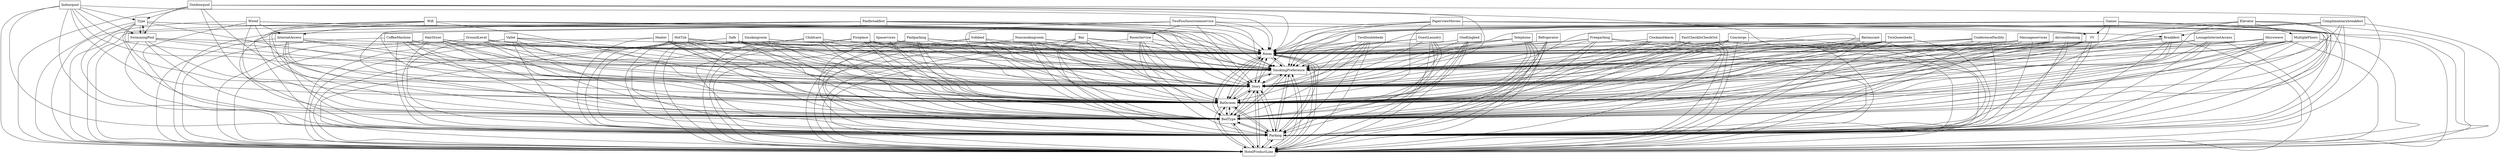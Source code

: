 digraph{
graph [rankdir=TB];
node [shape=box];
edge [arrowhead=normal];
0[label="Fireplace",]
1[label="TwoFourhourroomservice",]
2[label="HotTub",]
3[label="Spaservices",]
4[label="Room",]
5[label="TwoDoublebeds",]
6[label="SmokingPreference",]
7[label="GroundLevel",]
8[label="HotelProductLine",]
9[label="Safe",]
10[label="Wired",]
11[label="Sofabed",]
12[label="Parking",]
13[label="HairDryer",]
14[label="Vallet",]
15[label="Indoorpool",]
16[label="CoffeeMachine",]
17[label="Heater",]
18[label="Smokingroom",]
19[label="BedType",]
20[label="Childcare",]
21[label="Outdoorpool",]
22[label="Paidparking",]
23[label="Paidbreakfest",]
24[label="Elevator",]
25[label="PaperviewMovies",]
26[label="Games",]
27[label="TV",]
28[label="Bathroom",]
29[label="GuestLaundry",]
30[label="OneKingbed",]
31[label="Telephone",]
32[label="Type",]
33[label="Refrigerator",]
34[label="Breakfest",]
35[label="Story",]
36[label="SwimmingPool",]
37[label="Nonsmokingroom",]
38[label="Bar",]
39[label="Freeparking",]
40[label="ClockandAlarm",]
41[label="InternetAccess",]
42[label="LoungeInternetAccess",]
43[label="Microwave",]
44[label="FastCheckInCheckOut",]
45[label="Concierge",]
46[label="Restaurant",]
47[label="TwoQueenbeds",]
48[label="RoomService",]
49[label="ConferenceFacility",]
50[label="MultipleFloors",]
51[label="Wifi",]
52[label="Complimentarybreakfest",]
53[label="Massageservices",]
54[label="Airconditioning",]
0->4[label="",]
0->6[label="",]
0->8[label="",]
0->12[label="",]
0->19[label="",]
0->28[label="",]
0->35[label="",]
1->4[label="",]
1->6[label="",]
1->8[label="",]
1->12[label="",]
1->19[label="",]
1->28[label="",]
1->35[label="",]
1->48[label="",]
2->4[label="",]
2->6[label="",]
2->8[label="",]
2->12[label="",]
2->19[label="",]
2->28[label="",]
2->35[label="",]
3->4[label="",]
3->6[label="",]
3->8[label="",]
3->12[label="",]
3->19[label="",]
3->28[label="",]
3->35[label="",]
4->6[label="",]
4->8[label="",]
4->12[label="",]
4->19[label="",]
4->28[label="",]
4->35[label="",]
5->4[label="",]
5->6[label="",]
5->8[label="",]
5->12[label="",]
5->19[label="",]
5->28[label="",]
5->35[label="",]
6->4[label="",]
6->8[label="",]
6->12[label="",]
6->19[label="",]
6->28[label="",]
6->35[label="",]
7->4[label="",]
7->6[label="",]
7->8[label="",]
7->12[label="",]
7->19[label="",]
7->28[label="",]
7->35[label="",]
8->4[label="",]
8->6[label="",]
8->12[label="",]
8->19[label="",]
8->28[label="",]
8->35[label="",]
9->4[label="",]
9->6[label="",]
9->8[label="",]
9->12[label="",]
9->19[label="",]
9->28[label="",]
9->35[label="",]
10->4[label="",]
10->6[label="",]
10->8[label="",]
10->12[label="",]
10->19[label="",]
10->28[label="",]
10->35[label="",]
10->41[label="",]
11->4[label="",]
11->6[label="",]
11->8[label="",]
11->12[label="",]
11->19[label="",]
11->28[label="",]
11->35[label="",]
12->4[label="",]
12->6[label="",]
12->8[label="",]
12->19[label="",]
12->28[label="",]
12->35[label="",]
13->4[label="",]
13->6[label="",]
13->8[label="",]
13->12[label="",]
13->19[label="",]
13->28[label="",]
13->35[label="",]
14->4[label="",]
14->6[label="",]
14->8[label="",]
14->12[label="",]
14->19[label="",]
14->28[label="",]
14->35[label="",]
15->4[label="",]
15->6[label="",]
15->8[label="",]
15->12[label="",]
15->19[label="",]
15->28[label="",]
15->32[label="",]
15->35[label="",]
15->36[label="",]
16->4[label="",]
16->6[label="",]
16->8[label="",]
16->12[label="",]
16->19[label="",]
16->28[label="",]
16->35[label="",]
17->4[label="",]
17->6[label="",]
17->8[label="",]
17->12[label="",]
17->19[label="",]
17->28[label="",]
17->35[label="",]
18->4[label="",]
18->6[label="",]
18->8[label="",]
18->12[label="",]
18->19[label="",]
18->28[label="",]
18->35[label="",]
19->4[label="",]
19->6[label="",]
19->8[label="",]
19->12[label="",]
19->28[label="",]
19->35[label="",]
20->4[label="",]
20->6[label="",]
20->8[label="",]
20->12[label="",]
20->19[label="",]
20->28[label="",]
20->35[label="",]
21->4[label="",]
21->6[label="",]
21->8[label="",]
21->12[label="",]
21->19[label="",]
21->28[label="",]
21->32[label="",]
21->35[label="",]
21->36[label="",]
22->4[label="",]
22->6[label="",]
22->8[label="",]
22->12[label="",]
22->19[label="",]
22->28[label="",]
22->35[label="",]
23->4[label="",]
23->6[label="",]
23->8[label="",]
23->12[label="",]
23->19[label="",]
23->28[label="",]
23->34[label="",]
23->35[label="",]
24->4[label="",]
24->6[label="",]
24->8[label="",]
24->12[label="",]
24->19[label="",]
24->28[label="",]
24->35[label="",]
24->50[label="",]
25->4[label="",]
25->6[label="",]
25->8[label="",]
25->12[label="",]
25->19[label="",]
25->27[label="",]
25->28[label="",]
25->35[label="",]
26->4[label="",]
26->6[label="",]
26->8[label="",]
26->12[label="",]
26->19[label="",]
26->27[label="",]
26->28[label="",]
26->35[label="",]
27->4[label="",]
27->6[label="",]
27->8[label="",]
27->12[label="",]
27->19[label="",]
27->28[label="",]
27->35[label="",]
28->4[label="",]
28->6[label="",]
28->8[label="",]
28->12[label="",]
28->19[label="",]
28->35[label="",]
29->4[label="",]
29->6[label="",]
29->8[label="",]
29->12[label="",]
29->19[label="",]
29->28[label="",]
29->35[label="",]
30->4[label="",]
30->6[label="",]
30->8[label="",]
30->12[label="",]
30->19[label="",]
30->28[label="",]
30->35[label="",]
31->4[label="",]
31->6[label="",]
31->8[label="",]
31->12[label="",]
31->19[label="",]
31->28[label="",]
31->35[label="",]
32->4[label="",]
32->6[label="",]
32->8[label="",]
32->12[label="",]
32->19[label="",]
32->28[label="",]
32->35[label="",]
32->36[label="",]
33->4[label="",]
33->6[label="",]
33->8[label="",]
33->12[label="",]
33->19[label="",]
33->28[label="",]
33->35[label="",]
34->4[label="",]
34->6[label="",]
34->8[label="",]
34->12[label="",]
34->19[label="",]
34->28[label="",]
34->35[label="",]
35->4[label="",]
35->6[label="",]
35->8[label="",]
35->12[label="",]
35->19[label="",]
35->28[label="",]
36->4[label="",]
36->6[label="",]
36->8[label="",]
36->12[label="",]
36->19[label="",]
36->28[label="",]
36->32[label="",]
36->35[label="",]
37->4[label="",]
37->6[label="",]
37->8[label="",]
37->12[label="",]
37->19[label="",]
37->28[label="",]
37->35[label="",]
38->4[label="",]
38->6[label="",]
38->8[label="",]
38->12[label="",]
38->19[label="",]
38->28[label="",]
38->35[label="",]
39->4[label="",]
39->6[label="",]
39->8[label="",]
39->12[label="",]
39->19[label="",]
39->28[label="",]
39->35[label="",]
40->4[label="",]
40->6[label="",]
40->8[label="",]
40->12[label="",]
40->19[label="",]
40->28[label="",]
40->35[label="",]
41->4[label="",]
41->6[label="",]
41->8[label="",]
41->12[label="",]
41->19[label="",]
41->28[label="",]
41->35[label="",]
42->4[label="",]
42->6[label="",]
42->8[label="",]
42->12[label="",]
42->19[label="",]
42->28[label="",]
42->35[label="",]
43->4[label="",]
43->6[label="",]
43->8[label="",]
43->12[label="",]
43->19[label="",]
43->28[label="",]
43->35[label="",]
44->4[label="",]
44->6[label="",]
44->8[label="",]
44->12[label="",]
44->19[label="",]
44->28[label="",]
44->35[label="",]
45->4[label="",]
45->6[label="",]
45->8[label="",]
45->12[label="",]
45->19[label="",]
45->28[label="",]
45->35[label="",]
46->4[label="",]
46->6[label="",]
46->8[label="",]
46->12[label="",]
46->19[label="",]
46->28[label="",]
46->35[label="",]
47->4[label="",]
47->6[label="",]
47->8[label="",]
47->12[label="",]
47->19[label="",]
47->28[label="",]
47->35[label="",]
48->4[label="",]
48->6[label="",]
48->8[label="",]
48->12[label="",]
48->19[label="",]
48->28[label="",]
48->35[label="",]
49->4[label="",]
49->6[label="",]
49->8[label="",]
49->12[label="",]
49->19[label="",]
49->28[label="",]
49->35[label="",]
50->4[label="",]
50->6[label="",]
50->8[label="",]
50->12[label="",]
50->19[label="",]
50->28[label="",]
50->35[label="",]
51->4[label="",]
51->6[label="",]
51->8[label="",]
51->12[label="",]
51->19[label="",]
51->28[label="",]
51->35[label="",]
51->41[label="",]
52->4[label="",]
52->6[label="",]
52->8[label="",]
52->12[label="",]
52->19[label="",]
52->28[label="",]
52->34[label="",]
52->35[label="",]
53->4[label="",]
53->6[label="",]
53->8[label="",]
53->12[label="",]
53->19[label="",]
53->28[label="",]
53->35[label="",]
54->4[label="",]
54->6[label="",]
54->8[label="",]
54->12[label="",]
54->19[label="",]
54->28[label="",]
54->35[label="",]
}
